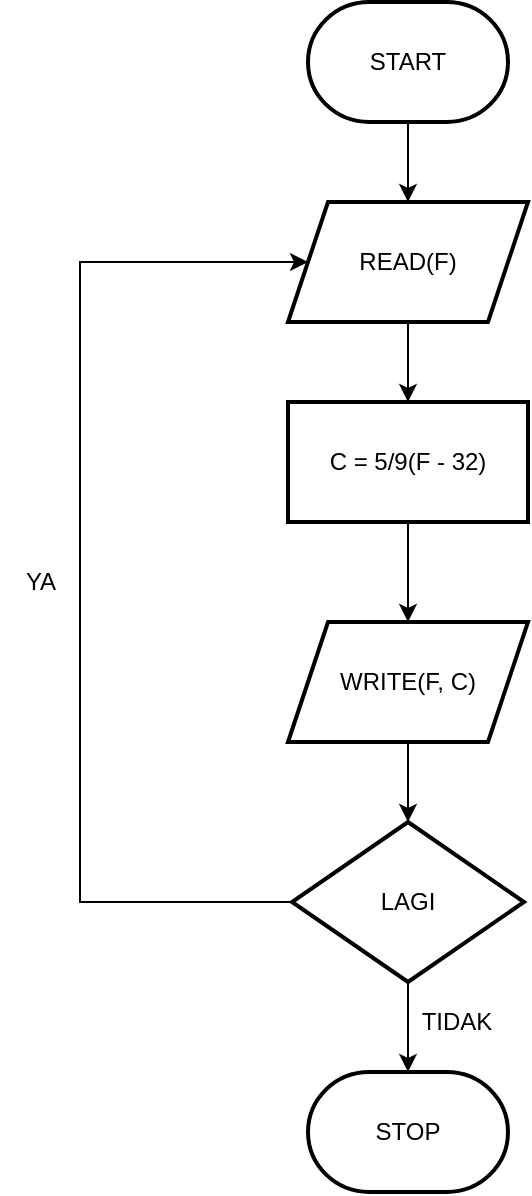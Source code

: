 <mxfile>
    <diagram id="oJiK6x_y6UxmyV1ywSZa" name="Page-1">
        <mxGraphModel dx="1057" dy="449" grid="1" gridSize="10" guides="1" tooltips="1" connect="1" arrows="1" fold="1" page="1" pageScale="1" pageWidth="827" pageHeight="1169" math="0" shadow="0">
            <root>
                <mxCell id="0"/>
                <mxCell id="1" parent="0"/>
                <mxCell id="dxh0mHpc3tnT77gKrwgd-6" value="" style="edgeStyle=orthogonalEdgeStyle;rounded=0;orthogonalLoop=1;jettySize=auto;html=1;" parent="1" source="dxh0mHpc3tnT77gKrwgd-2" target="dxh0mHpc3tnT77gKrwgd-5" edge="1">
                    <mxGeometry relative="1" as="geometry"/>
                </mxCell>
                <mxCell id="dxh0mHpc3tnT77gKrwgd-2" value="READ(F)" style="shape=parallelogram;perimeter=parallelogramPerimeter;whiteSpace=wrap;html=1;fixedSize=1;strokeWidth=2;" parent="1" vertex="1">
                    <mxGeometry x="304" y="120" width="120" height="60" as="geometry"/>
                </mxCell>
                <mxCell id="dxh0mHpc3tnT77gKrwgd-10" value="" style="edgeStyle=orthogonalEdgeStyle;rounded=0;orthogonalLoop=1;jettySize=auto;html=1;" parent="1" source="dxh0mHpc3tnT77gKrwgd-5" target="dxh0mHpc3tnT77gKrwgd-9" edge="1">
                    <mxGeometry relative="1" as="geometry"/>
                </mxCell>
                <mxCell id="dxh0mHpc3tnT77gKrwgd-5" value="C = 5/9(F - 32)" style="whiteSpace=wrap;html=1;strokeWidth=2;" parent="1" vertex="1">
                    <mxGeometry x="304" y="220" width="120" height="60" as="geometry"/>
                </mxCell>
                <mxCell id="dxh0mHpc3tnT77gKrwgd-12" value="" style="edgeStyle=orthogonalEdgeStyle;rounded=0;orthogonalLoop=1;jettySize=auto;html=1;" parent="1" source="dxh0mHpc3tnT77gKrwgd-9" target="dxh0mHpc3tnT77gKrwgd-11" edge="1">
                    <mxGeometry relative="1" as="geometry"/>
                </mxCell>
                <mxCell id="dxh0mHpc3tnT77gKrwgd-9" value="WRITE(F, C)" style="shape=parallelogram;perimeter=parallelogramPerimeter;whiteSpace=wrap;html=1;fixedSize=1;strokeWidth=2;" parent="1" vertex="1">
                    <mxGeometry x="304" y="330" width="120" height="60" as="geometry"/>
                </mxCell>
                <mxCell id="dxh0mHpc3tnT77gKrwgd-13" style="edgeStyle=orthogonalEdgeStyle;rounded=0;orthogonalLoop=1;jettySize=auto;html=1;entryX=0;entryY=0.5;entryDx=0;entryDy=0;" parent="1" source="dxh0mHpc3tnT77gKrwgd-11" target="dxh0mHpc3tnT77gKrwgd-2" edge="1">
                    <mxGeometry relative="1" as="geometry">
                        <mxPoint x="220" y="400" as="targetPoint"/>
                        <Array as="points">
                            <mxPoint x="200" y="470"/>
                            <mxPoint x="200" y="150"/>
                        </Array>
                    </mxGeometry>
                </mxCell>
                <mxCell id="6" style="edgeStyle=none;html=1;exitX=0.5;exitY=1;exitDx=0;exitDy=0;entryX=0.5;entryY=0;entryDx=0;entryDy=0;entryPerimeter=0;" edge="1" parent="1" source="dxh0mHpc3tnT77gKrwgd-11" target="5">
                    <mxGeometry relative="1" as="geometry"/>
                </mxCell>
                <mxCell id="dxh0mHpc3tnT77gKrwgd-11" value="LAGI" style="rhombus;whiteSpace=wrap;html=1;strokeWidth=2;" parent="1" vertex="1">
                    <mxGeometry x="306" y="430" width="116" height="80" as="geometry"/>
                </mxCell>
                <mxCell id="4" style="edgeStyle=none;html=1;exitX=0.5;exitY=1;exitDx=0;exitDy=0;exitPerimeter=0;entryX=0.5;entryY=0;entryDx=0;entryDy=0;" edge="1" parent="1" source="2" target="dxh0mHpc3tnT77gKrwgd-2">
                    <mxGeometry relative="1" as="geometry"/>
                </mxCell>
                <mxCell id="2" value="START" style="strokeWidth=2;html=1;shape=mxgraph.flowchart.terminator;whiteSpace=wrap;" vertex="1" parent="1">
                    <mxGeometry x="314" y="20" width="100" height="60" as="geometry"/>
                </mxCell>
                <mxCell id="5" value="STOP" style="strokeWidth=2;html=1;shape=mxgraph.flowchart.terminator;whiteSpace=wrap;" vertex="1" parent="1">
                    <mxGeometry x="314" y="555" width="100" height="60" as="geometry"/>
                </mxCell>
                <mxCell id="7" value="YA" style="text;html=1;align=center;verticalAlign=middle;resizable=0;points=[];autosize=1;strokeColor=none;fillColor=none;" vertex="1" parent="1">
                    <mxGeometry x="160" y="295" width="40" height="30" as="geometry"/>
                </mxCell>
                <mxCell id="8" value="TIDAK" style="text;html=1;align=center;verticalAlign=middle;resizable=0;points=[];autosize=1;strokeColor=none;fillColor=none;" vertex="1" parent="1">
                    <mxGeometry x="358" y="515" width="60" height="30" as="geometry"/>
                </mxCell>
            </root>
        </mxGraphModel>
    </diagram>
</mxfile>